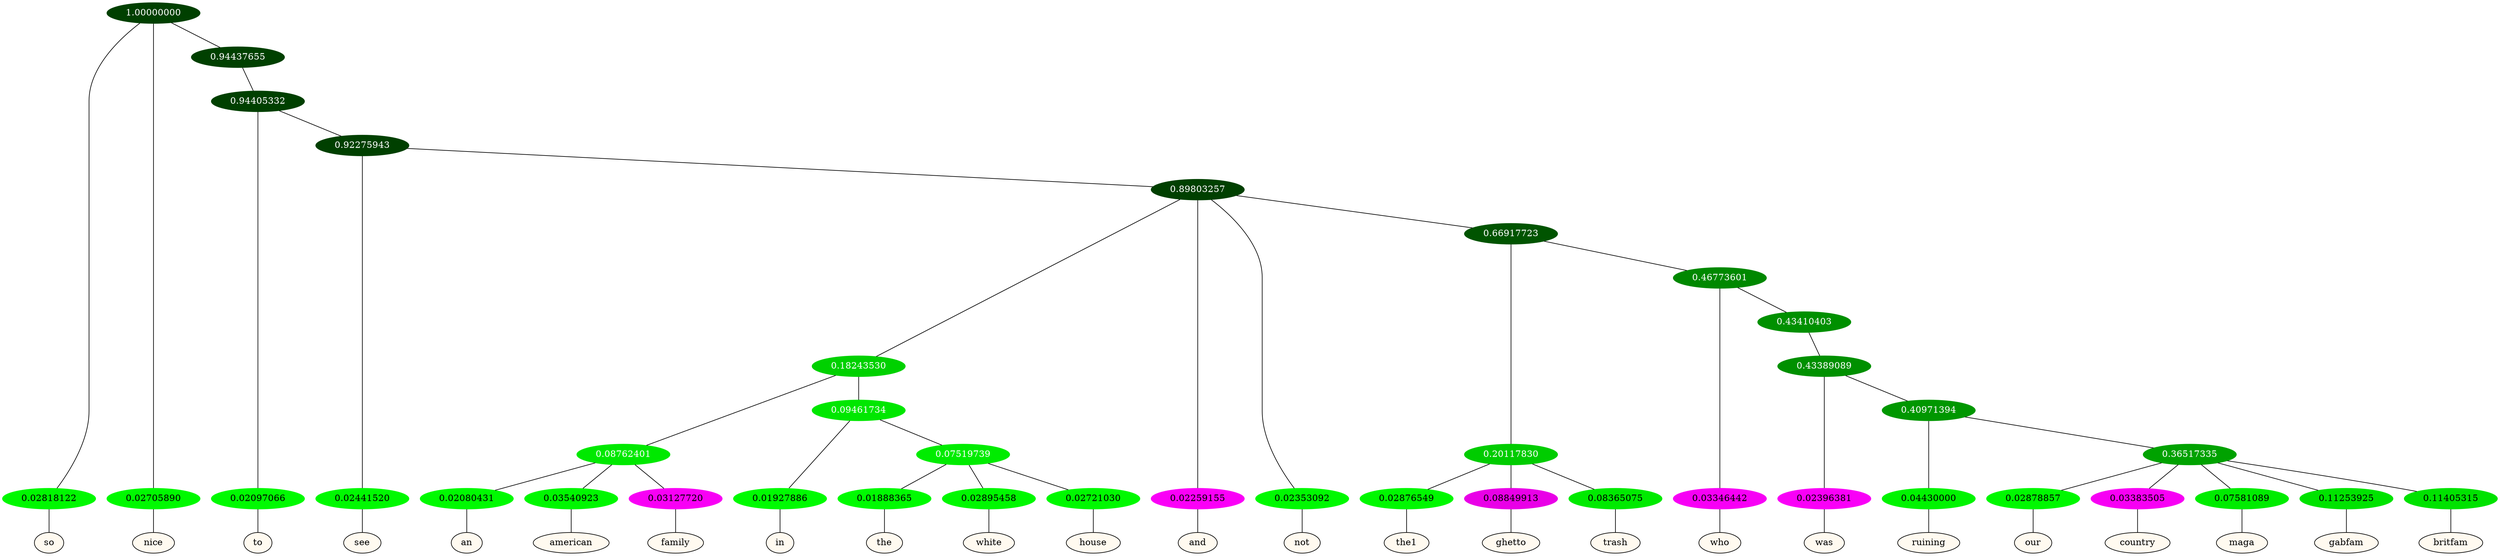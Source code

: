 graph {
	node [format=png height=0.15 nodesep=0.001 ordering=out overlap=prism overlap_scaling=0.01 ranksep=0.001 ratio=0.2 style=filled width=0.15]
	{
		rank=same
		a_w_1 [label=so color=black fillcolor=floralwhite style="filled,solid"]
		a_w_2 [label=nice color=black fillcolor=floralwhite style="filled,solid"]
		a_w_5 [label=to color=black fillcolor=floralwhite style="filled,solid"]
		a_w_7 [label=see color=black fillcolor=floralwhite style="filled,solid"]
		a_w_17 [label=an color=black fillcolor=floralwhite style="filled,solid"]
		a_w_18 [label=american color=black fillcolor=floralwhite style="filled,solid"]
		a_w_19 [label=family color=black fillcolor=floralwhite style="filled,solid"]
		a_w_20 [label=in color=black fillcolor=floralwhite style="filled,solid"]
		a_w_27 [label=the color=black fillcolor=floralwhite style="filled,solid"]
		a_w_28 [label=white color=black fillcolor=floralwhite style="filled,solid"]
		a_w_29 [label=house color=black fillcolor=floralwhite style="filled,solid"]
		a_w_10 [label=and color=black fillcolor=floralwhite style="filled,solid"]
		a_w_11 [label=not color=black fillcolor=floralwhite style="filled,solid"]
		a_w_22 [label=the1 color=black fillcolor=floralwhite style="filled,solid"]
		a_w_23 [label=ghetto color=black fillcolor=floralwhite style="filled,solid"]
		a_w_24 [label=trash color=black fillcolor=floralwhite style="filled,solid"]
		a_w_25 [label=who color=black fillcolor=floralwhite style="filled,solid"]
		a_w_31 [label=was color=black fillcolor=floralwhite style="filled,solid"]
		a_w_33 [label=ruining color=black fillcolor=floralwhite style="filled,solid"]
		a_w_35 [label=our color=black fillcolor=floralwhite style="filled,solid"]
		a_w_36 [label=country color=black fillcolor=floralwhite style="filled,solid"]
		a_w_37 [label=maga color=black fillcolor=floralwhite style="filled,solid"]
		a_w_38 [label=gabfam color=black fillcolor=floralwhite style="filled,solid"]
		a_w_39 [label=britfam color=black fillcolor=floralwhite style="filled,solid"]
	}
	a_n_1 -- a_w_1
	a_n_2 -- a_w_2
	a_n_5 -- a_w_5
	a_n_7 -- a_w_7
	a_n_17 -- a_w_17
	a_n_18 -- a_w_18
	a_n_19 -- a_w_19
	a_n_20 -- a_w_20
	a_n_27 -- a_w_27
	a_n_28 -- a_w_28
	a_n_29 -- a_w_29
	a_n_10 -- a_w_10
	a_n_11 -- a_w_11
	a_n_22 -- a_w_22
	a_n_23 -- a_w_23
	a_n_24 -- a_w_24
	a_n_25 -- a_w_25
	a_n_31 -- a_w_31
	a_n_33 -- a_w_33
	a_n_35 -- a_w_35
	a_n_36 -- a_w_36
	a_n_37 -- a_w_37
	a_n_38 -- a_w_38
	a_n_39 -- a_w_39
	{
		rank=same
		a_n_1 [label=0.02818122 color="0.334 1.000 0.972" fontcolor=black]
		a_n_2 [label=0.02705890 color="0.334 1.000 0.973" fontcolor=black]
		a_n_5 [label=0.02097066 color="0.334 1.000 0.979" fontcolor=black]
		a_n_7 [label=0.02441520 color="0.334 1.000 0.976" fontcolor=black]
		a_n_17 [label=0.02080431 color="0.334 1.000 0.979" fontcolor=black]
		a_n_18 [label=0.03540923 color="0.334 1.000 0.965" fontcolor=black]
		a_n_19 [label=0.03127720 color="0.835 1.000 0.969" fontcolor=black]
		a_n_20 [label=0.01927886 color="0.334 1.000 0.981" fontcolor=black]
		a_n_27 [label=0.01888365 color="0.334 1.000 0.981" fontcolor=black]
		a_n_28 [label=0.02895458 color="0.334 1.000 0.971" fontcolor=black]
		a_n_29 [label=0.02721030 color="0.334 1.000 0.973" fontcolor=black]
		a_n_10 [label=0.02259155 color="0.835 1.000 0.977" fontcolor=black]
		a_n_11 [label=0.02353092 color="0.334 1.000 0.976" fontcolor=black]
		a_n_22 [label=0.02876549 color="0.334 1.000 0.971" fontcolor=black]
		a_n_23 [label=0.08849913 color="0.835 1.000 0.912" fontcolor=black]
		a_n_24 [label=0.08365075 color="0.334 1.000 0.916" fontcolor=black]
		a_n_25 [label=0.03346442 color="0.835 1.000 0.967" fontcolor=black]
		a_n_31 [label=0.02396381 color="0.835 1.000 0.976" fontcolor=black]
		a_n_33 [label=0.04430000 color="0.334 1.000 0.956" fontcolor=black]
		a_n_35 [label=0.02878857 color="0.334 1.000 0.971" fontcolor=black]
		a_n_36 [label=0.03383505 color="0.835 1.000 0.966" fontcolor=black]
		a_n_37 [label=0.07581089 color="0.334 1.000 0.924" fontcolor=black]
		a_n_38 [label=0.11253925 color="0.334 1.000 0.887" fontcolor=black]
		a_n_39 [label=0.11405315 color="0.334 1.000 0.886" fontcolor=black]
	}
	a_n_0 [label=1.00000000 color="0.334 1.000 0.250" fontcolor=grey99]
	a_n_0 -- a_n_1
	a_n_0 -- a_n_2
	a_n_3 [label=0.94437655 color="0.334 1.000 0.250" fontcolor=grey99]
	a_n_0 -- a_n_3
	a_n_4 [label=0.94405332 color="0.334 1.000 0.250" fontcolor=grey99]
	a_n_3 -- a_n_4
	a_n_4 -- a_n_5
	a_n_6 [label=0.92275943 color="0.334 1.000 0.250" fontcolor=grey99]
	a_n_4 -- a_n_6
	a_n_6 -- a_n_7
	a_n_8 [label=0.89803257 color="0.334 1.000 0.250" fontcolor=grey99]
	a_n_6 -- a_n_8
	a_n_9 [label=0.18243530 color="0.334 1.000 0.818" fontcolor=grey99]
	a_n_8 -- a_n_9
	a_n_8 -- a_n_10
	a_n_8 -- a_n_11
	a_n_12 [label=0.66917723 color="0.334 1.000 0.331" fontcolor=grey99]
	a_n_8 -- a_n_12
	a_n_13 [label=0.08762401 color="0.334 1.000 0.912" fontcolor=grey99]
	a_n_9 -- a_n_13
	a_n_14 [label=0.09461734 color="0.334 1.000 0.905" fontcolor=grey99]
	a_n_9 -- a_n_14
	a_n_15 [label=0.20117830 color="0.334 1.000 0.799" fontcolor=grey99]
	a_n_12 -- a_n_15
	a_n_16 [label=0.46773601 color="0.334 1.000 0.532" fontcolor=grey99]
	a_n_12 -- a_n_16
	a_n_13 -- a_n_17
	a_n_13 -- a_n_18
	a_n_13 -- a_n_19
	a_n_14 -- a_n_20
	a_n_21 [label=0.07519739 color="0.334 1.000 0.925" fontcolor=grey99]
	a_n_14 -- a_n_21
	a_n_15 -- a_n_22
	a_n_15 -- a_n_23
	a_n_15 -- a_n_24
	a_n_16 -- a_n_25
	a_n_26 [label=0.43410403 color="0.334 1.000 0.566" fontcolor=grey99]
	a_n_16 -- a_n_26
	a_n_21 -- a_n_27
	a_n_21 -- a_n_28
	a_n_21 -- a_n_29
	a_n_30 [label=0.43389089 color="0.334 1.000 0.566" fontcolor=grey99]
	a_n_26 -- a_n_30
	a_n_30 -- a_n_31
	a_n_32 [label=0.40971394 color="0.334 1.000 0.590" fontcolor=grey99]
	a_n_30 -- a_n_32
	a_n_32 -- a_n_33
	a_n_34 [label=0.36517335 color="0.334 1.000 0.635" fontcolor=grey99]
	a_n_32 -- a_n_34
	a_n_34 -- a_n_35
	a_n_34 -- a_n_36
	a_n_34 -- a_n_37
	a_n_34 -- a_n_38
	a_n_34 -- a_n_39
}
